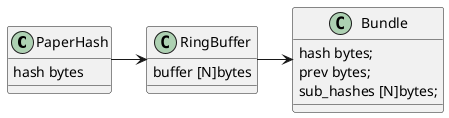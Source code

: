 @startuml bundle

class PaperHash {
    hash bytes
}

PaperHash -right-> RingBuffer

class RingBuffer {
    buffer [N]bytes
}

RingBuffer -right-> Bundle

class Bundle {
    hash bytes;
	prev bytes;
	sub_hashes [N]bytes;
}

@enduml